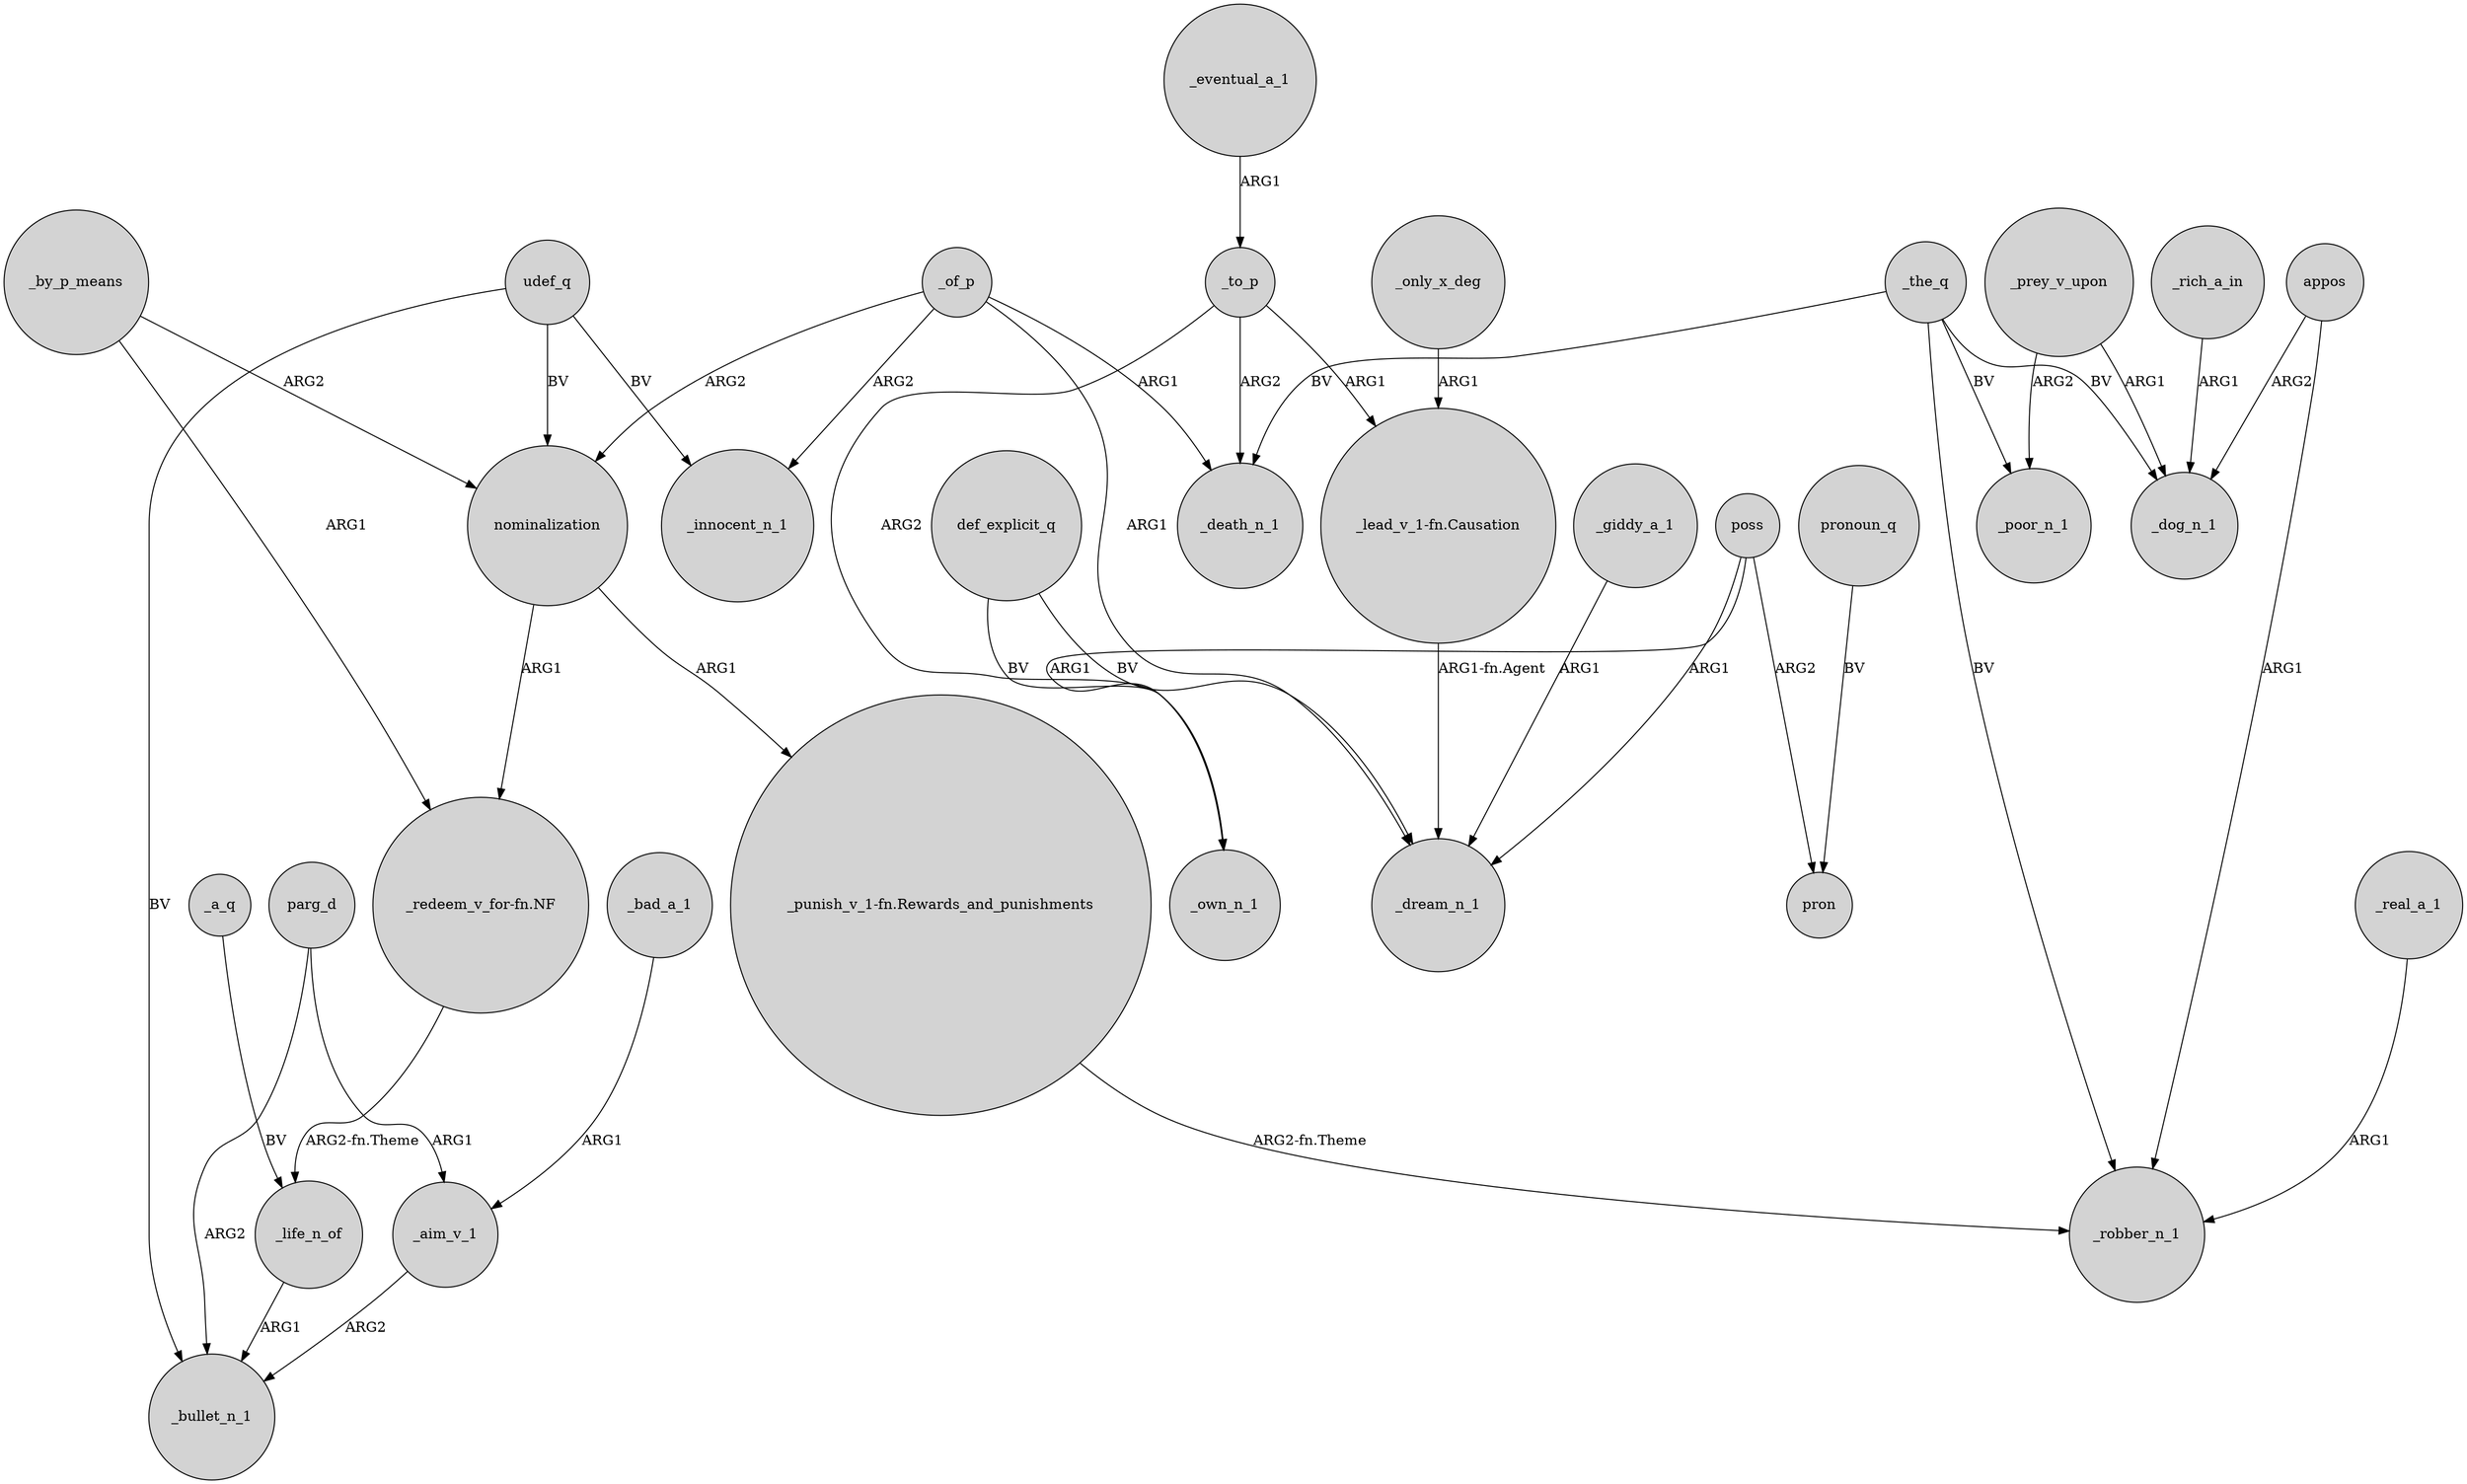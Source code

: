 digraph {
	node [shape=circle style=filled]
	_by_p_means -> nominalization [label=ARG2]
	def_explicit_q -> _dream_n_1 [label=BV]
	poss -> pron [label=ARG2]
	_life_n_of -> _bullet_n_1 [label=ARG1]
	parg_d -> _bullet_n_1 [label=ARG2]
	nominalization -> "_redeem_v_for-fn.NF" [label=ARG1]
	_by_p_means -> "_redeem_v_for-fn.NF" [label=ARG1]
	_to_p -> _death_n_1 [label=ARG2]
	_of_p -> _death_n_1 [label=ARG1]
	_aim_v_1 -> _bullet_n_1 [label=ARG2]
	poss -> _dream_n_1 [label=ARG1]
	"_lead_v_1-fn.Causation" -> _dream_n_1 [label="ARG1-fn.Agent"]
	_the_q -> _poor_n_1 [label=BV]
	_real_a_1 -> _robber_n_1 [label=ARG1]
	def_explicit_q -> _own_n_1 [label=BV]
	poss -> _own_n_1 [label=ARG1]
	_prey_v_upon -> _poor_n_1 [label=ARG2]
	"_punish_v_1-fn.Rewards_and_punishments" -> _robber_n_1 [label="ARG2-fn.Theme"]
	_of_p -> _innocent_n_1 [label=ARG2]
	pronoun_q -> pron [label=BV]
	parg_d -> _aim_v_1 [label=ARG1]
	appos -> _robber_n_1 [label=ARG1]
	_the_q -> _robber_n_1 [label=BV]
	_of_p -> nominalization [label=ARG2]
	_rich_a_in -> _dog_n_1 [label=ARG1]
	udef_q -> _bullet_n_1 [label=BV]
	_to_p -> _own_n_1 [label=ARG2]
	udef_q -> nominalization [label=BV]
	_to_p -> "_lead_v_1-fn.Causation" [label=ARG1]
	_a_q -> _life_n_of [label=BV]
	_bad_a_1 -> _aim_v_1 [label=ARG1]
	nominalization -> "_punish_v_1-fn.Rewards_and_punishments" [label=ARG1]
	_only_x_deg -> "_lead_v_1-fn.Causation" [label=ARG1]
	_giddy_a_1 -> _dream_n_1 [label=ARG1]
	appos -> _dog_n_1 [label=ARG2]
	_prey_v_upon -> _dog_n_1 [label=ARG1]
	"_redeem_v_for-fn.NF" -> _life_n_of [label="ARG2-fn.Theme"]
	_the_q -> _dog_n_1 [label=BV]
	_of_p -> _dream_n_1 [label=ARG1]
	_the_q -> _death_n_1 [label=BV]
	_eventual_a_1 -> _to_p [label=ARG1]
	udef_q -> _innocent_n_1 [label=BV]
}
